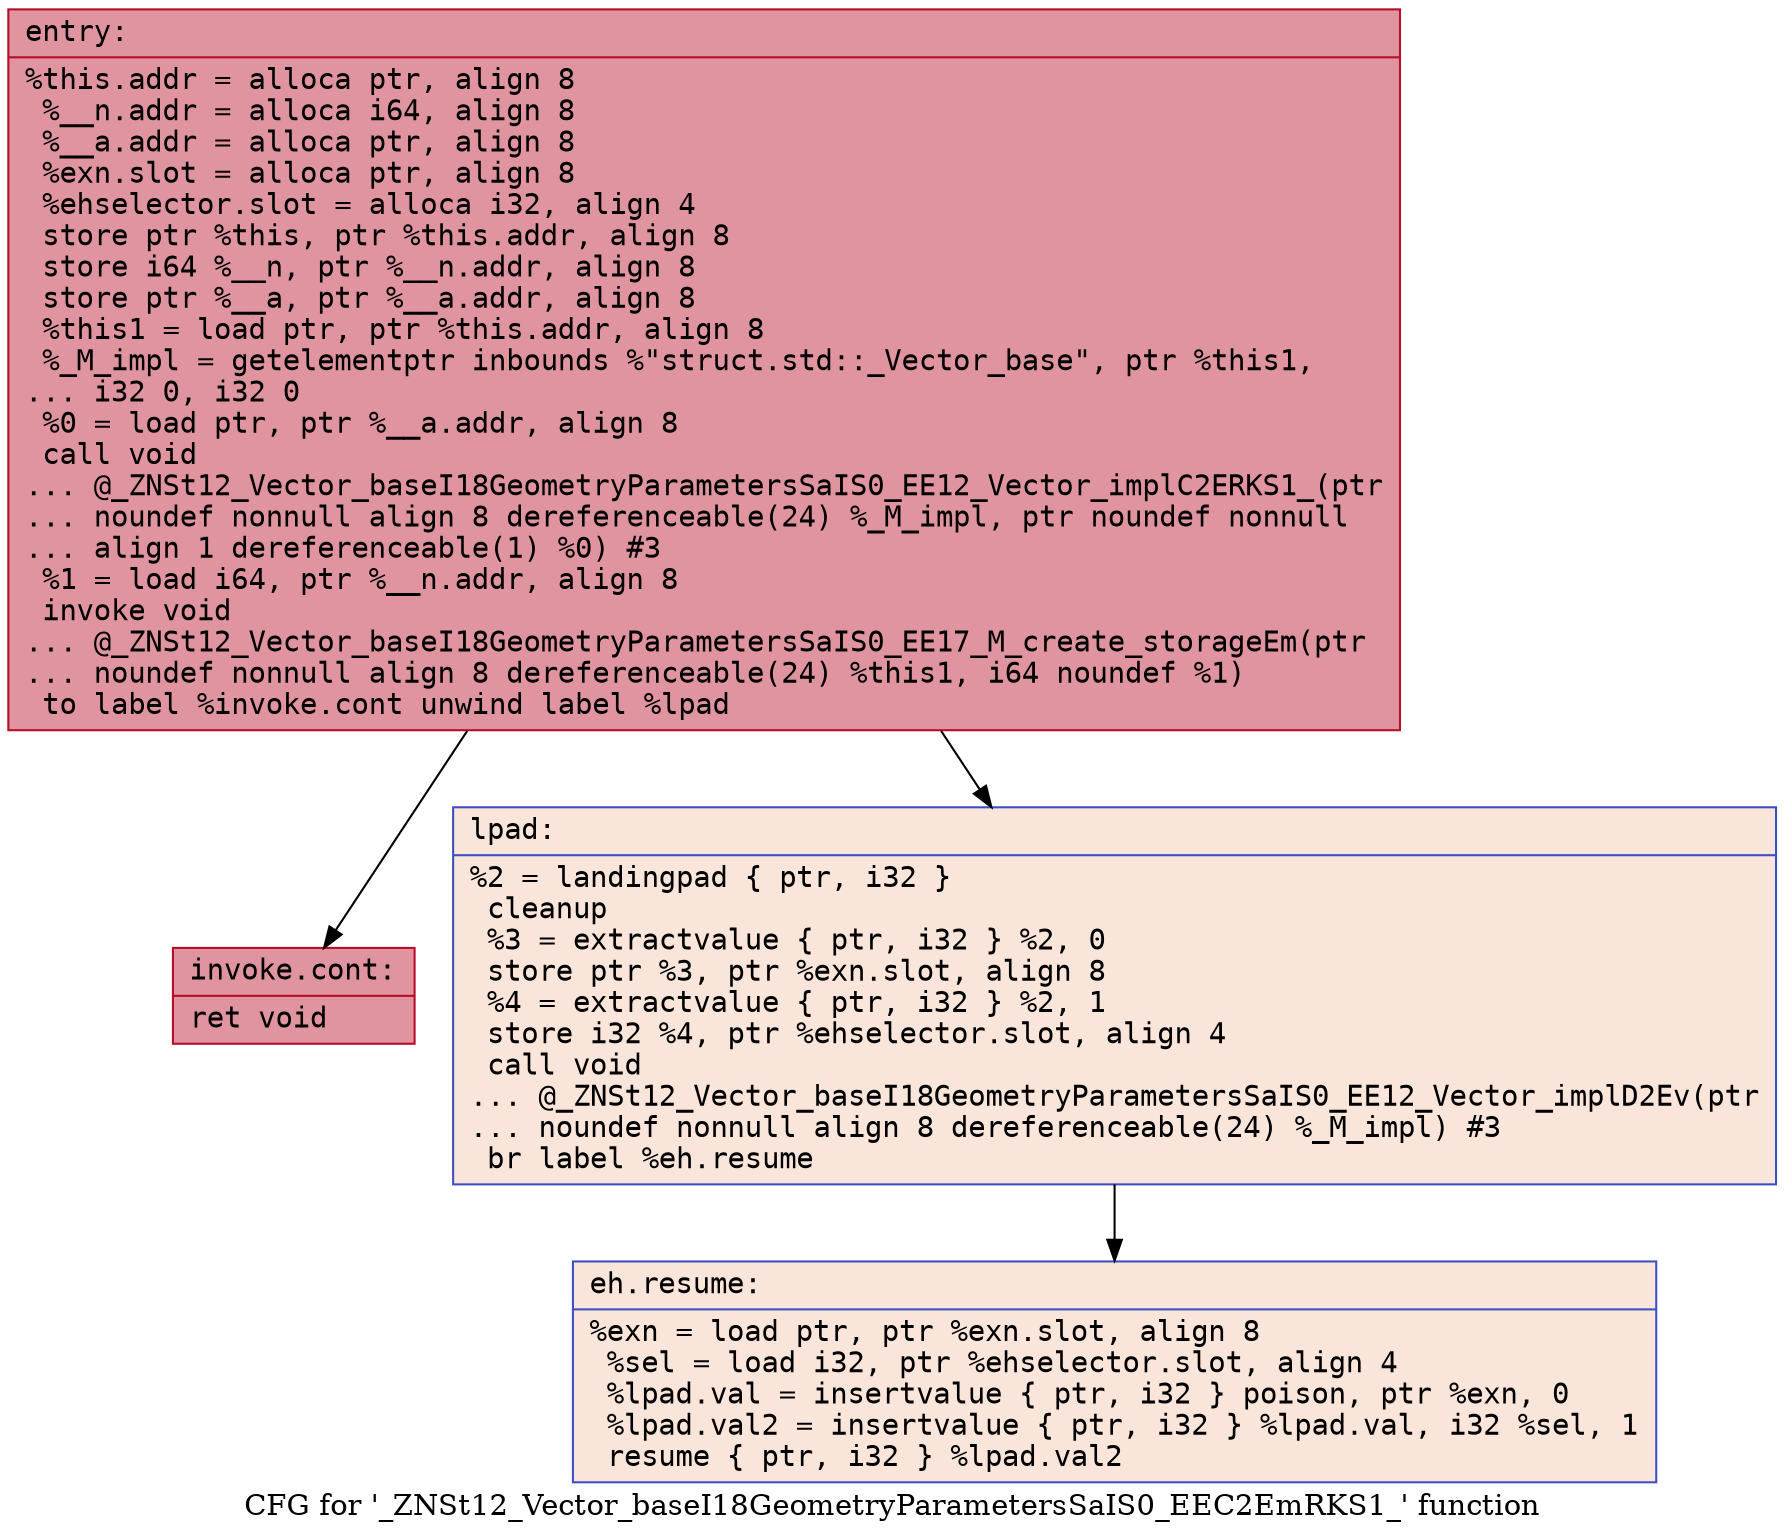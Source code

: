digraph "CFG for '_ZNSt12_Vector_baseI18GeometryParametersSaIS0_EEC2EmRKS1_' function" {
	label="CFG for '_ZNSt12_Vector_baseI18GeometryParametersSaIS0_EEC2EmRKS1_' function";

	Node0x564271996440 [shape=record,color="#b70d28ff", style=filled, fillcolor="#b70d2870" fontname="Courier",label="{entry:\l|  %this.addr = alloca ptr, align 8\l  %__n.addr = alloca i64, align 8\l  %__a.addr = alloca ptr, align 8\l  %exn.slot = alloca ptr, align 8\l  %ehselector.slot = alloca i32, align 4\l  store ptr %this, ptr %this.addr, align 8\l  store i64 %__n, ptr %__n.addr, align 8\l  store ptr %__a, ptr %__a.addr, align 8\l  %this1 = load ptr, ptr %this.addr, align 8\l  %_M_impl = getelementptr inbounds %\"struct.std::_Vector_base\", ptr %this1,\l... i32 0, i32 0\l  %0 = load ptr, ptr %__a.addr, align 8\l  call void\l... @_ZNSt12_Vector_baseI18GeometryParametersSaIS0_EE12_Vector_implC2ERKS1_(ptr\l... noundef nonnull align 8 dereferenceable(24) %_M_impl, ptr noundef nonnull\l... align 1 dereferenceable(1) %0) #3\l  %1 = load i64, ptr %__n.addr, align 8\l  invoke void\l... @_ZNSt12_Vector_baseI18GeometryParametersSaIS0_EE17_M_create_storageEm(ptr\l... noundef nonnull align 8 dereferenceable(24) %this1, i64 noundef %1)\l          to label %invoke.cont unwind label %lpad\l}"];
	Node0x564271996440 -> Node0x5642719971a0[tooltip="entry -> invoke.cont\nProbability 100.00%" ];
	Node0x564271996440 -> Node0x564271997220[tooltip="entry -> lpad\nProbability 0.00%" ];
	Node0x5642719971a0 [shape=record,color="#b70d28ff", style=filled, fillcolor="#b70d2870" fontname="Courier",label="{invoke.cont:\l|  ret void\l}"];
	Node0x564271997220 [shape=record,color="#3d50c3ff", style=filled, fillcolor="#f4c5ad70" fontname="Courier",label="{lpad:\l|  %2 = landingpad \{ ptr, i32 \}\l          cleanup\l  %3 = extractvalue \{ ptr, i32 \} %2, 0\l  store ptr %3, ptr %exn.slot, align 8\l  %4 = extractvalue \{ ptr, i32 \} %2, 1\l  store i32 %4, ptr %ehselector.slot, align 4\l  call void\l... @_ZNSt12_Vector_baseI18GeometryParametersSaIS0_EE12_Vector_implD2Ev(ptr\l... noundef nonnull align 8 dereferenceable(24) %_M_impl) #3\l  br label %eh.resume\l}"];
	Node0x564271997220 -> Node0x5642719978e0[tooltip="lpad -> eh.resume\nProbability 100.00%" ];
	Node0x5642719978e0 [shape=record,color="#3d50c3ff", style=filled, fillcolor="#f4c5ad70" fontname="Courier",label="{eh.resume:\l|  %exn = load ptr, ptr %exn.slot, align 8\l  %sel = load i32, ptr %ehselector.slot, align 4\l  %lpad.val = insertvalue \{ ptr, i32 \} poison, ptr %exn, 0\l  %lpad.val2 = insertvalue \{ ptr, i32 \} %lpad.val, i32 %sel, 1\l  resume \{ ptr, i32 \} %lpad.val2\l}"];
}
